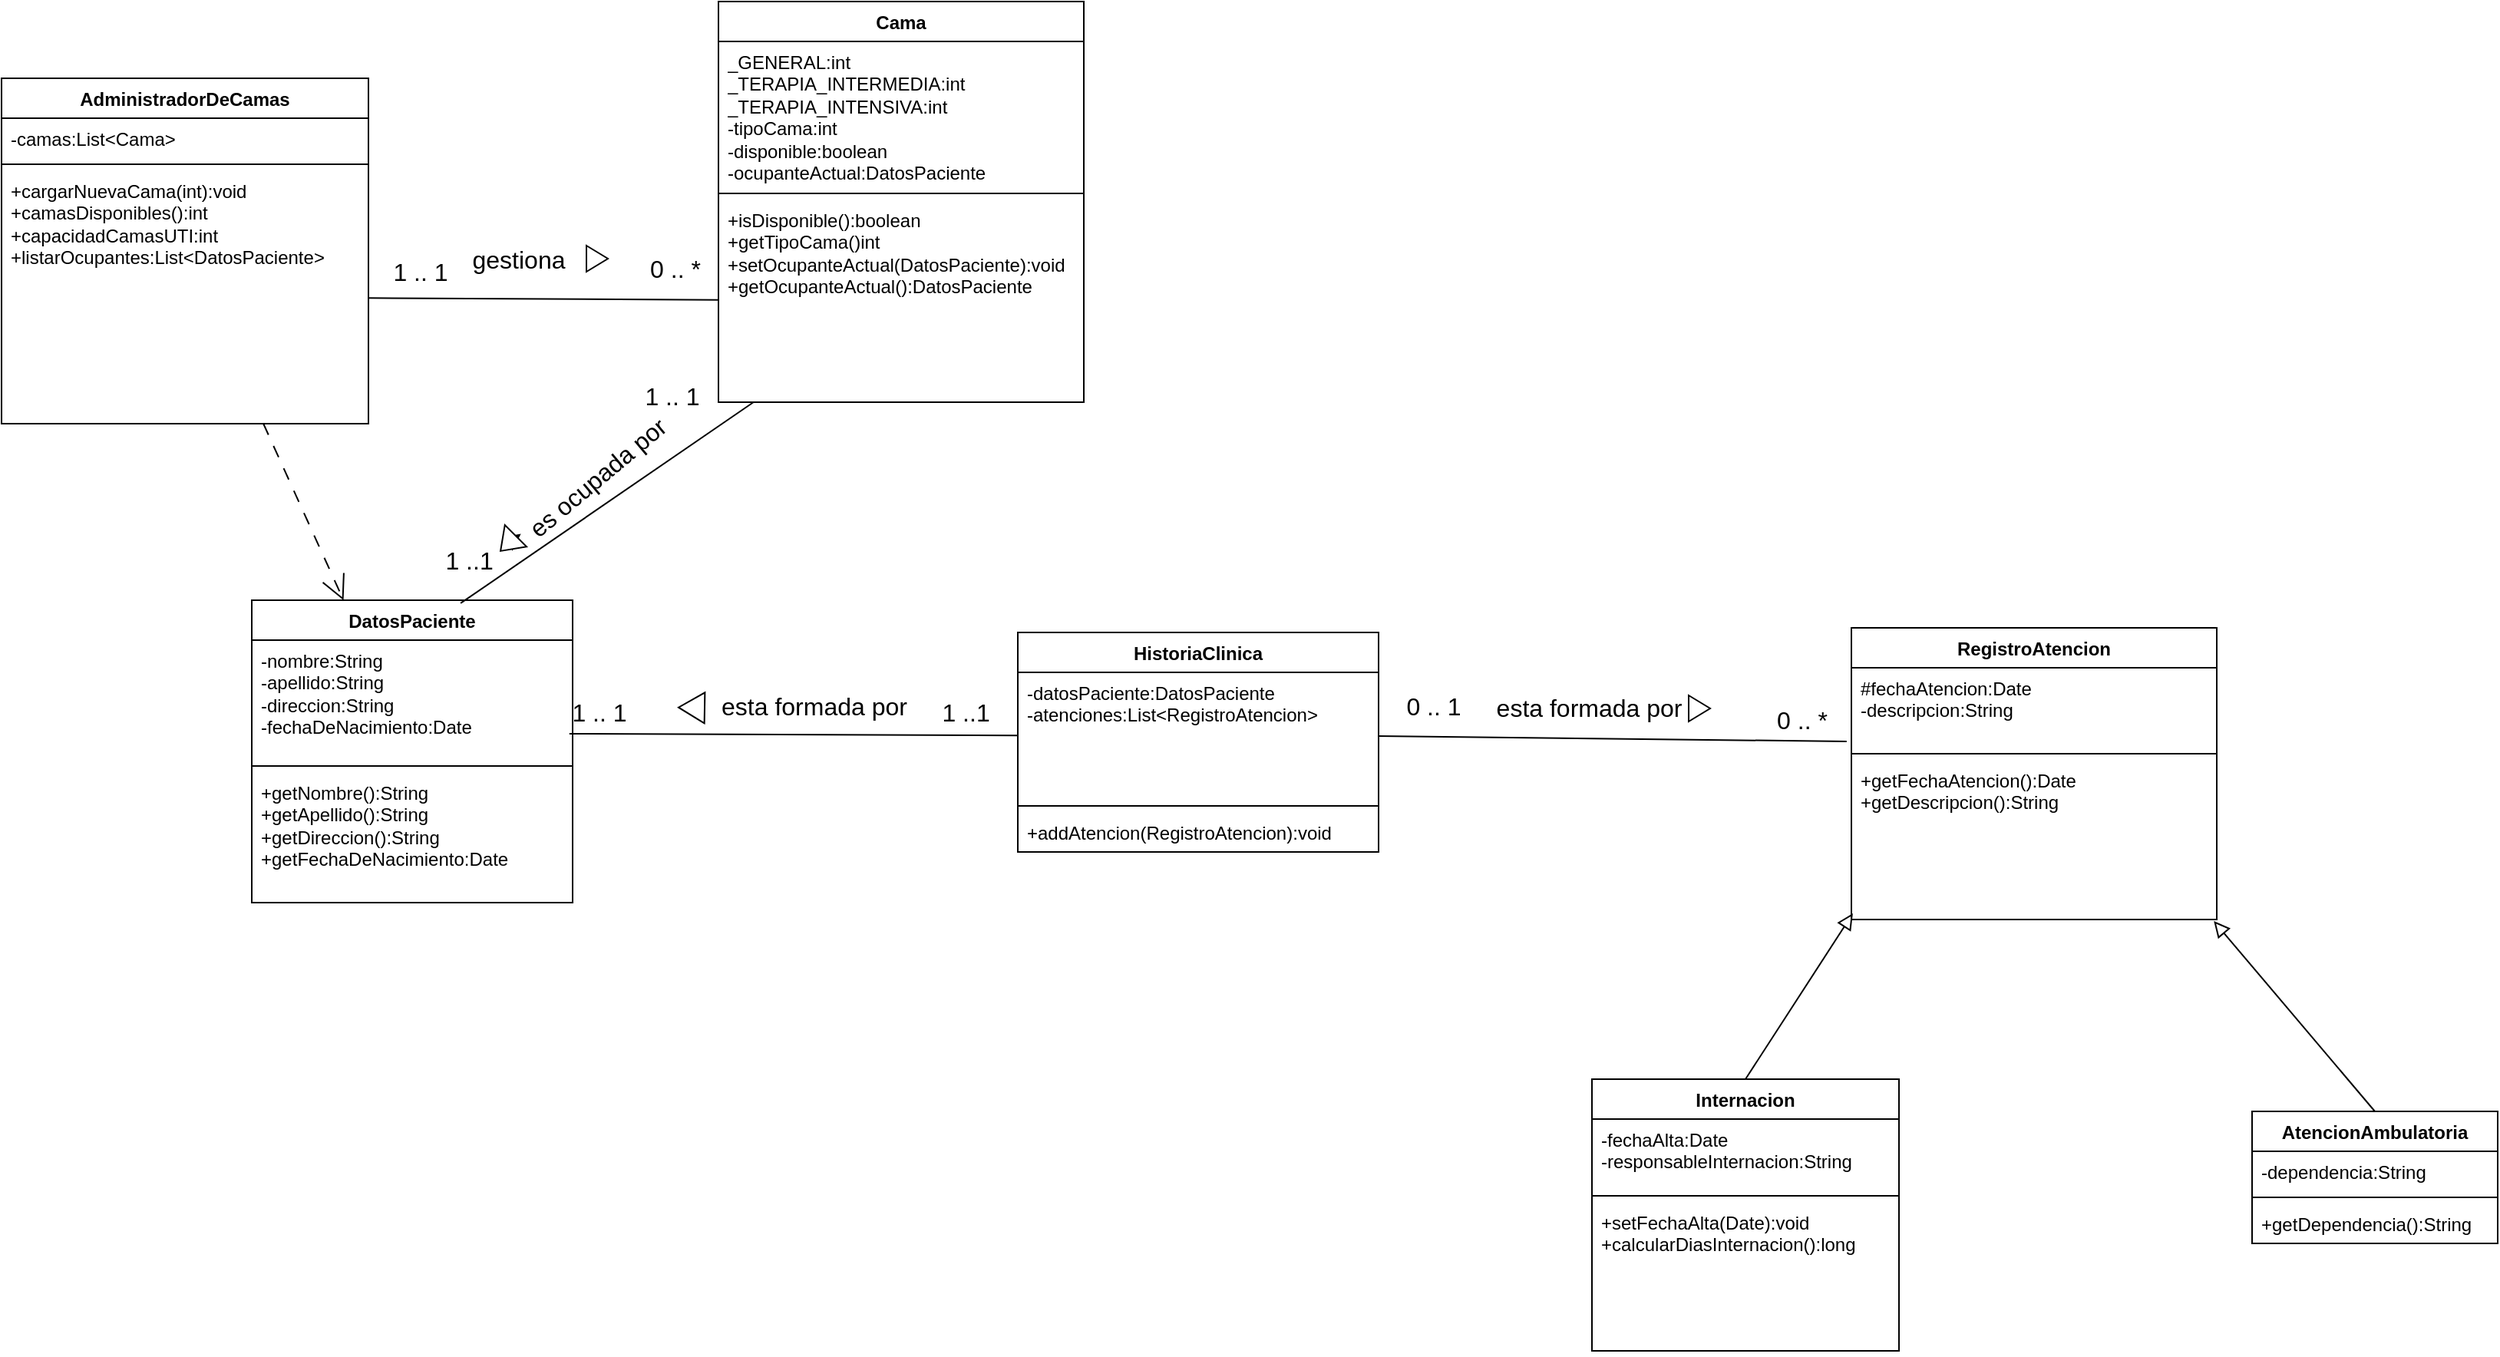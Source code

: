 <mxfile version="24.4.8" type="device">
  <diagram name="Página-1" id="kMlKF6I7tA-xaTyNYO3T">
    <mxGraphModel dx="2309" dy="1741" grid="0" gridSize="10" guides="1" tooltips="1" connect="1" arrows="1" fold="1" page="0" pageScale="1" pageWidth="827" pageHeight="1169" math="0" shadow="0">
      <root>
        <mxCell id="0" />
        <mxCell id="1" parent="0" />
        <mxCell id="zbOgL6AvuCe0vDmPsuQd-7" value="RegistroAtencion" style="swimlane;fontStyle=1;align=center;verticalAlign=top;childLayout=stackLayout;horizontal=1;startSize=26;horizontalStack=0;resizeParent=1;resizeParentMax=0;resizeLast=0;collapsible=1;marginBottom=0;whiteSpace=wrap;html=1;" vertex="1" parent="1">
          <mxGeometry x="428" y="-217" width="238" height="190" as="geometry" />
        </mxCell>
        <mxCell id="zbOgL6AvuCe0vDmPsuQd-8" value="#fechaAtencion:Date&lt;div&gt;-descripcion:String&lt;/div&gt;" style="text;strokeColor=none;fillColor=none;align=left;verticalAlign=top;spacingLeft=4;spacingRight=4;overflow=hidden;rotatable=0;points=[[0,0.5],[1,0.5]];portConstraint=eastwest;whiteSpace=wrap;html=1;" vertex="1" parent="zbOgL6AvuCe0vDmPsuQd-7">
          <mxGeometry y="26" width="238" height="52" as="geometry" />
        </mxCell>
        <mxCell id="zbOgL6AvuCe0vDmPsuQd-9" value="" style="line;strokeWidth=1;fillColor=none;align=left;verticalAlign=middle;spacingTop=-1;spacingLeft=3;spacingRight=3;rotatable=0;labelPosition=right;points=[];portConstraint=eastwest;strokeColor=inherit;" vertex="1" parent="zbOgL6AvuCe0vDmPsuQd-7">
          <mxGeometry y="78" width="238" height="8" as="geometry" />
        </mxCell>
        <mxCell id="zbOgL6AvuCe0vDmPsuQd-10" value="+getFechaAtencion():Date&lt;div&gt;+getDescripcion():String&lt;/div&gt;&lt;div&gt;&lt;br&gt;&lt;/div&gt;" style="text;strokeColor=none;fillColor=none;align=left;verticalAlign=top;spacingLeft=4;spacingRight=4;overflow=hidden;rotatable=0;points=[[0,0.5],[1,0.5]];portConstraint=eastwest;whiteSpace=wrap;html=1;" vertex="1" parent="zbOgL6AvuCe0vDmPsuQd-7">
          <mxGeometry y="86" width="238" height="104" as="geometry" />
        </mxCell>
        <mxCell id="zbOgL6AvuCe0vDmPsuQd-11" value="AtencionAmbulatoria" style="swimlane;fontStyle=1;align=center;verticalAlign=top;childLayout=stackLayout;horizontal=1;startSize=26;horizontalStack=0;resizeParent=1;resizeParentMax=0;resizeLast=0;collapsible=1;marginBottom=0;whiteSpace=wrap;html=1;" vertex="1" parent="1">
          <mxGeometry x="689" y="98" width="160" height="86" as="geometry" />
        </mxCell>
        <mxCell id="zbOgL6AvuCe0vDmPsuQd-12" value="-dependencia:String" style="text;strokeColor=none;fillColor=none;align=left;verticalAlign=top;spacingLeft=4;spacingRight=4;overflow=hidden;rotatable=0;points=[[0,0.5],[1,0.5]];portConstraint=eastwest;whiteSpace=wrap;html=1;" vertex="1" parent="zbOgL6AvuCe0vDmPsuQd-11">
          <mxGeometry y="26" width="160" height="26" as="geometry" />
        </mxCell>
        <mxCell id="zbOgL6AvuCe0vDmPsuQd-13" value="" style="line;strokeWidth=1;fillColor=none;align=left;verticalAlign=middle;spacingTop=-1;spacingLeft=3;spacingRight=3;rotatable=0;labelPosition=right;points=[];portConstraint=eastwest;strokeColor=inherit;" vertex="1" parent="zbOgL6AvuCe0vDmPsuQd-11">
          <mxGeometry y="52" width="160" height="8" as="geometry" />
        </mxCell>
        <mxCell id="zbOgL6AvuCe0vDmPsuQd-14" value="+getDependencia():String&lt;div&gt;&lt;br&gt;&lt;/div&gt;" style="text;strokeColor=none;fillColor=none;align=left;verticalAlign=top;spacingLeft=4;spacingRight=4;overflow=hidden;rotatable=0;points=[[0,0.5],[1,0.5]];portConstraint=eastwest;whiteSpace=wrap;html=1;" vertex="1" parent="zbOgL6AvuCe0vDmPsuQd-11">
          <mxGeometry y="60" width="160" height="26" as="geometry" />
        </mxCell>
        <mxCell id="zbOgL6AvuCe0vDmPsuQd-15" value="Internacion" style="swimlane;fontStyle=1;align=center;verticalAlign=top;childLayout=stackLayout;horizontal=1;startSize=26;horizontalStack=0;resizeParent=1;resizeParentMax=0;resizeLast=0;collapsible=1;marginBottom=0;whiteSpace=wrap;html=1;" vertex="1" parent="1">
          <mxGeometry x="259" y="77" width="200" height="177" as="geometry" />
        </mxCell>
        <mxCell id="zbOgL6AvuCe0vDmPsuQd-16" value="-fechaAlta:Date&lt;div&gt;-responsableInternacion:String&lt;/div&gt;" style="text;strokeColor=none;fillColor=none;align=left;verticalAlign=top;spacingLeft=4;spacingRight=4;overflow=hidden;rotatable=0;points=[[0,0.5],[1,0.5]];portConstraint=eastwest;whiteSpace=wrap;html=1;" vertex="1" parent="zbOgL6AvuCe0vDmPsuQd-15">
          <mxGeometry y="26" width="200" height="46" as="geometry" />
        </mxCell>
        <mxCell id="zbOgL6AvuCe0vDmPsuQd-17" value="" style="line;strokeWidth=1;fillColor=none;align=left;verticalAlign=middle;spacingTop=-1;spacingLeft=3;spacingRight=3;rotatable=0;labelPosition=right;points=[];portConstraint=eastwest;strokeColor=inherit;" vertex="1" parent="zbOgL6AvuCe0vDmPsuQd-15">
          <mxGeometry y="72" width="200" height="8" as="geometry" />
        </mxCell>
        <mxCell id="zbOgL6AvuCe0vDmPsuQd-18" value="+setFechaAlta(Date):void&lt;div&gt;+calcularDiasInternacion():long&lt;/div&gt;&lt;div&gt;&lt;br&gt;&lt;/div&gt;" style="text;strokeColor=none;fillColor=none;align=left;verticalAlign=top;spacingLeft=4;spacingRight=4;overflow=hidden;rotatable=0;points=[[0,0.5],[1,0.5]];portConstraint=eastwest;whiteSpace=wrap;html=1;" vertex="1" parent="zbOgL6AvuCe0vDmPsuQd-15">
          <mxGeometry y="80" width="200" height="97" as="geometry" />
        </mxCell>
        <mxCell id="zbOgL6AvuCe0vDmPsuQd-19" value="DatosPaciente" style="swimlane;fontStyle=1;align=center;verticalAlign=top;childLayout=stackLayout;horizontal=1;startSize=26;horizontalStack=0;resizeParent=1;resizeParentMax=0;resizeLast=0;collapsible=1;marginBottom=0;whiteSpace=wrap;html=1;" vertex="1" parent="1">
          <mxGeometry x="-614" y="-235" width="209" height="197" as="geometry" />
        </mxCell>
        <mxCell id="zbOgL6AvuCe0vDmPsuQd-20" value="-nombre:String&lt;div&gt;-apellido:String&lt;/div&gt;&lt;div&gt;-direccion:String&lt;/div&gt;&lt;div&gt;-fechaDeNacimiento:Date&lt;/div&gt;" style="text;strokeColor=none;fillColor=none;align=left;verticalAlign=top;spacingLeft=4;spacingRight=4;overflow=hidden;rotatable=0;points=[[0,0.5],[1,0.5]];portConstraint=eastwest;whiteSpace=wrap;html=1;" vertex="1" parent="zbOgL6AvuCe0vDmPsuQd-19">
          <mxGeometry y="26" width="209" height="78" as="geometry" />
        </mxCell>
        <mxCell id="zbOgL6AvuCe0vDmPsuQd-21" value="" style="line;strokeWidth=1;fillColor=none;align=left;verticalAlign=middle;spacingTop=-1;spacingLeft=3;spacingRight=3;rotatable=0;labelPosition=right;points=[];portConstraint=eastwest;strokeColor=inherit;" vertex="1" parent="zbOgL6AvuCe0vDmPsuQd-19">
          <mxGeometry y="104" width="209" height="8" as="geometry" />
        </mxCell>
        <mxCell id="zbOgL6AvuCe0vDmPsuQd-22" value="+getNombre():String&lt;div&gt;+getApellido():String&lt;/div&gt;&lt;div&gt;+getDireccion():String&lt;/div&gt;&lt;div&gt;+getFechaDeNacimiento:Date&lt;/div&gt;" style="text;strokeColor=none;fillColor=none;align=left;verticalAlign=top;spacingLeft=4;spacingRight=4;overflow=hidden;rotatable=0;points=[[0,0.5],[1,0.5]];portConstraint=eastwest;whiteSpace=wrap;html=1;" vertex="1" parent="zbOgL6AvuCe0vDmPsuQd-19">
          <mxGeometry y="112" width="209" height="85" as="geometry" />
        </mxCell>
        <mxCell id="zbOgL6AvuCe0vDmPsuQd-23" value="HistoriaClinica" style="swimlane;fontStyle=1;align=center;verticalAlign=top;childLayout=stackLayout;horizontal=1;startSize=26;horizontalStack=0;resizeParent=1;resizeParentMax=0;resizeLast=0;collapsible=1;marginBottom=0;whiteSpace=wrap;html=1;" vertex="1" parent="1">
          <mxGeometry x="-115" y="-214" width="235" height="143" as="geometry" />
        </mxCell>
        <mxCell id="zbOgL6AvuCe0vDmPsuQd-24" value="-datosPaciente:DatosPaciente&lt;div&gt;-atenciones:List&amp;lt;RegistroAtencion&amp;gt;&lt;/div&gt;" style="text;strokeColor=none;fillColor=none;align=left;verticalAlign=top;spacingLeft=4;spacingRight=4;overflow=hidden;rotatable=0;points=[[0,0.5],[1,0.5]];portConstraint=eastwest;whiteSpace=wrap;html=1;" vertex="1" parent="zbOgL6AvuCe0vDmPsuQd-23">
          <mxGeometry y="26" width="235" height="83" as="geometry" />
        </mxCell>
        <mxCell id="zbOgL6AvuCe0vDmPsuQd-25" value="" style="line;strokeWidth=1;fillColor=none;align=left;verticalAlign=middle;spacingTop=-1;spacingLeft=3;spacingRight=3;rotatable=0;labelPosition=right;points=[];portConstraint=eastwest;strokeColor=inherit;" vertex="1" parent="zbOgL6AvuCe0vDmPsuQd-23">
          <mxGeometry y="109" width="235" height="8" as="geometry" />
        </mxCell>
        <mxCell id="zbOgL6AvuCe0vDmPsuQd-26" value="+addAtencion(RegistroAtencion):void" style="text;strokeColor=none;fillColor=none;align=left;verticalAlign=top;spacingLeft=4;spacingRight=4;overflow=hidden;rotatable=0;points=[[0,0.5],[1,0.5]];portConstraint=eastwest;whiteSpace=wrap;html=1;" vertex="1" parent="zbOgL6AvuCe0vDmPsuQd-23">
          <mxGeometry y="117" width="235" height="26" as="geometry" />
        </mxCell>
        <mxCell id="zbOgL6AvuCe0vDmPsuQd-27" value="Cama" style="swimlane;fontStyle=1;align=center;verticalAlign=top;childLayout=stackLayout;horizontal=1;startSize=26;horizontalStack=0;resizeParent=1;resizeParentMax=0;resizeLast=0;collapsible=1;marginBottom=0;whiteSpace=wrap;html=1;" vertex="1" parent="1">
          <mxGeometry x="-310" y="-625" width="238" height="261" as="geometry" />
        </mxCell>
        <mxCell id="zbOgL6AvuCe0vDmPsuQd-28" value="_GENERAL:int&lt;div&gt;_TERAPIA_INTERMEDIA:int&lt;/div&gt;&lt;div&gt;_TERAPIA_INTENSIVA:int&lt;/div&gt;&lt;div&gt;-tipoCama:int&lt;/div&gt;&lt;div&gt;-disponible:boolean&lt;/div&gt;&lt;div&gt;-ocupanteActual:DatosPaciente&lt;/div&gt;" style="text;strokeColor=none;fillColor=none;align=left;verticalAlign=top;spacingLeft=4;spacingRight=4;overflow=hidden;rotatable=0;points=[[0,0.5],[1,0.5]];portConstraint=eastwest;whiteSpace=wrap;html=1;" vertex="1" parent="zbOgL6AvuCe0vDmPsuQd-27">
          <mxGeometry y="26" width="238" height="95" as="geometry" />
        </mxCell>
        <mxCell id="zbOgL6AvuCe0vDmPsuQd-29" value="" style="line;strokeWidth=1;fillColor=none;align=left;verticalAlign=middle;spacingTop=-1;spacingLeft=3;spacingRight=3;rotatable=0;labelPosition=right;points=[];portConstraint=eastwest;strokeColor=inherit;" vertex="1" parent="zbOgL6AvuCe0vDmPsuQd-27">
          <mxGeometry y="121" width="238" height="8" as="geometry" />
        </mxCell>
        <mxCell id="zbOgL6AvuCe0vDmPsuQd-30" value="+isDisponible():boolean&lt;div&gt;+getTipoCama()int&lt;/div&gt;&lt;div&gt;+setOcupanteActual(DatosPaciente):void&lt;/div&gt;&lt;div&gt;+getOcupanteActual():DatosPaciente&lt;/div&gt;" style="text;strokeColor=none;fillColor=none;align=left;verticalAlign=top;spacingLeft=4;spacingRight=4;overflow=hidden;rotatable=0;points=[[0,0.5],[1,0.5]];portConstraint=eastwest;whiteSpace=wrap;html=1;" vertex="1" parent="zbOgL6AvuCe0vDmPsuQd-27">
          <mxGeometry y="129" width="238" height="132" as="geometry" />
        </mxCell>
        <mxCell id="zbOgL6AvuCe0vDmPsuQd-41" style="edgeStyle=none;curved=1;rounded=0;orthogonalLoop=1;jettySize=auto;html=1;fontSize=12;startSize=8;endSize=14;dashed=1;dashPattern=8 8;endArrow=open;endFill=0;" edge="1" parent="1" source="zbOgL6AvuCe0vDmPsuQd-31" target="zbOgL6AvuCe0vDmPsuQd-19">
          <mxGeometry relative="1" as="geometry" />
        </mxCell>
        <mxCell id="zbOgL6AvuCe0vDmPsuQd-31" value="AdministradorDeCamas" style="swimlane;fontStyle=1;align=center;verticalAlign=top;childLayout=stackLayout;horizontal=1;startSize=26;horizontalStack=0;resizeParent=1;resizeParentMax=0;resizeLast=0;collapsible=1;marginBottom=0;whiteSpace=wrap;html=1;" vertex="1" parent="1">
          <mxGeometry x="-777" y="-575" width="239" height="225" as="geometry" />
        </mxCell>
        <mxCell id="zbOgL6AvuCe0vDmPsuQd-32" value="-camas:List&amp;lt;Cama&amp;gt;" style="text;strokeColor=none;fillColor=none;align=left;verticalAlign=top;spacingLeft=4;spacingRight=4;overflow=hidden;rotatable=0;points=[[0,0.5],[1,0.5]];portConstraint=eastwest;whiteSpace=wrap;html=1;" vertex="1" parent="zbOgL6AvuCe0vDmPsuQd-31">
          <mxGeometry y="26" width="239" height="26" as="geometry" />
        </mxCell>
        <mxCell id="zbOgL6AvuCe0vDmPsuQd-33" value="" style="line;strokeWidth=1;fillColor=none;align=left;verticalAlign=middle;spacingTop=-1;spacingLeft=3;spacingRight=3;rotatable=0;labelPosition=right;points=[];portConstraint=eastwest;strokeColor=inherit;" vertex="1" parent="zbOgL6AvuCe0vDmPsuQd-31">
          <mxGeometry y="52" width="239" height="8" as="geometry" />
        </mxCell>
        <mxCell id="zbOgL6AvuCe0vDmPsuQd-34" value="&lt;div&gt;+cargarNuevaCama(int):void&lt;/div&gt;&lt;div&gt;+camasDisponibles():int&lt;/div&gt;&lt;div&gt;+capacidadCamasUTI:int&lt;/div&gt;&lt;div&gt;+listarOcupantes:List&amp;lt;DatosPaciente&amp;gt;&lt;/div&gt;" style="text;strokeColor=none;fillColor=none;align=left;verticalAlign=top;spacingLeft=4;spacingRight=4;overflow=hidden;rotatable=0;points=[[0,0.5],[1,0.5]];portConstraint=eastwest;whiteSpace=wrap;html=1;" vertex="1" parent="zbOgL6AvuCe0vDmPsuQd-31">
          <mxGeometry y="60" width="239" height="165" as="geometry" />
        </mxCell>
        <mxCell id="zbOgL6AvuCe0vDmPsuQd-35" style="edgeStyle=none;curved=1;rounded=0;orthogonalLoop=1;jettySize=auto;html=1;exitX=0.5;exitY=0;exitDx=0;exitDy=0;entryX=0.004;entryY=0.962;entryDx=0;entryDy=0;entryPerimeter=0;fontSize=12;startSize=8;endSize=8;endArrow=block;endFill=0;" edge="1" parent="1" source="zbOgL6AvuCe0vDmPsuQd-15" target="zbOgL6AvuCe0vDmPsuQd-10">
          <mxGeometry relative="1" as="geometry" />
        </mxCell>
        <mxCell id="zbOgL6AvuCe0vDmPsuQd-36" style="edgeStyle=none;curved=1;rounded=0;orthogonalLoop=1;jettySize=auto;html=1;exitX=0.5;exitY=0;exitDx=0;exitDy=0;entryX=0.992;entryY=1.01;entryDx=0;entryDy=0;entryPerimeter=0;fontSize=12;startSize=8;endSize=8;endArrow=block;endFill=0;" edge="1" parent="1" source="zbOgL6AvuCe0vDmPsuQd-11" target="zbOgL6AvuCe0vDmPsuQd-10">
          <mxGeometry relative="1" as="geometry" />
        </mxCell>
        <mxCell id="zbOgL6AvuCe0vDmPsuQd-37" style="edgeStyle=none;curved=1;rounded=0;orthogonalLoop=1;jettySize=auto;html=1;exitX=1;exitY=0.5;exitDx=0;exitDy=0;fontSize=12;startSize=8;endSize=8;endArrow=none;endFill=0;entryX=-0.013;entryY=0.923;entryDx=0;entryDy=0;entryPerimeter=0;" edge="1" parent="1" source="zbOgL6AvuCe0vDmPsuQd-24" target="zbOgL6AvuCe0vDmPsuQd-8">
          <mxGeometry relative="1" as="geometry">
            <mxPoint x="281" y="-145" as="targetPoint" />
          </mxGeometry>
        </mxCell>
        <mxCell id="zbOgL6AvuCe0vDmPsuQd-38" style="edgeStyle=none;curved=1;rounded=0;orthogonalLoop=1;jettySize=auto;html=1;entryX=0.99;entryY=0.782;entryDx=0;entryDy=0;entryPerimeter=0;fontSize=12;startSize=8;endSize=8;endArrow=none;endFill=0;" edge="1" parent="1" source="zbOgL6AvuCe0vDmPsuQd-24" target="zbOgL6AvuCe0vDmPsuQd-20">
          <mxGeometry relative="1" as="geometry" />
        </mxCell>
        <mxCell id="zbOgL6AvuCe0vDmPsuQd-39" style="edgeStyle=none;curved=1;rounded=0;orthogonalLoop=1;jettySize=auto;html=1;fontSize=12;startSize=8;endSize=8;endArrow=none;endFill=0;" edge="1" parent="1" source="zbOgL6AvuCe0vDmPsuQd-34" target="zbOgL6AvuCe0vDmPsuQd-30">
          <mxGeometry relative="1" as="geometry" />
        </mxCell>
        <mxCell id="zbOgL6AvuCe0vDmPsuQd-40" style="edgeStyle=none;curved=1;rounded=0;orthogonalLoop=1;jettySize=auto;html=1;entryX=0.651;entryY=0.01;entryDx=0;entryDy=0;entryPerimeter=0;fontSize=12;startSize=8;endSize=8;endArrow=none;endFill=0;" edge="1" parent="1" source="zbOgL6AvuCe0vDmPsuQd-30" target="zbOgL6AvuCe0vDmPsuQd-19">
          <mxGeometry relative="1" as="geometry" />
        </mxCell>
        <mxCell id="zbOgL6AvuCe0vDmPsuQd-42" value="" style="triangle;whiteSpace=wrap;html=1;" vertex="1" parent="1">
          <mxGeometry x="-396" y="-466" width="14" height="17" as="geometry" />
        </mxCell>
        <mxCell id="zbOgL6AvuCe0vDmPsuQd-46" value="1 .. 1" style="text;html=1;align=center;verticalAlign=middle;whiteSpace=wrap;rounded=0;fontSize=16;" vertex="1" parent="1">
          <mxGeometry x="-409" y="-177" width="43" height="30" as="geometry" />
        </mxCell>
        <mxCell id="zbOgL6AvuCe0vDmPsuQd-47" value="1 ..1&amp;nbsp;" style="text;html=1;align=center;verticalAlign=middle;whiteSpace=wrap;rounded=0;fontSize=16;" vertex="1" parent="1">
          <mxGeometry x="-171" y="-177" width="49" height="30" as="geometry" />
        </mxCell>
        <mxCell id="zbOgL6AvuCe0vDmPsuQd-48" value="1 ..1&amp;nbsp;" style="text;html=1;align=center;verticalAlign=middle;whiteSpace=wrap;rounded=0;fontSize=16;" vertex="1" parent="1">
          <mxGeometry x="-500" y="-276" width="60" height="30" as="geometry" />
        </mxCell>
        <mxCell id="zbOgL6AvuCe0vDmPsuQd-49" value="1 .. 1" style="text;html=1;align=center;verticalAlign=middle;whiteSpace=wrap;rounded=0;fontSize=16;" vertex="1" parent="1">
          <mxGeometry x="-370" y="-383" width="60" height="30" as="geometry" />
        </mxCell>
        <mxCell id="zbOgL6AvuCe0vDmPsuQd-50" value="0 .. *" style="text;html=1;align=center;verticalAlign=middle;whiteSpace=wrap;rounded=0;fontSize=16;" vertex="1" parent="1">
          <mxGeometry x="-368" y="-466" width="60" height="30" as="geometry" />
        </mxCell>
        <mxCell id="zbOgL6AvuCe0vDmPsuQd-51" value="1 .. 1" style="text;html=1;align=center;verticalAlign=middle;whiteSpace=wrap;rounded=0;fontSize=16;" vertex="1" parent="1">
          <mxGeometry x="-534" y="-464" width="60" height="30" as="geometry" />
        </mxCell>
        <mxCell id="zbOgL6AvuCe0vDmPsuQd-52" value="0 .. *" style="text;html=1;align=center;verticalAlign=middle;whiteSpace=wrap;rounded=0;fontSize=16;" vertex="1" parent="1">
          <mxGeometry x="366" y="-172" width="60" height="30" as="geometry" />
        </mxCell>
        <mxCell id="zbOgL6AvuCe0vDmPsuQd-53" value="0 .. 1" style="text;html=1;align=center;verticalAlign=middle;whiteSpace=wrap;rounded=0;fontSize=16;" vertex="1" parent="1">
          <mxGeometry x="126" y="-181" width="60" height="30" as="geometry" />
        </mxCell>
        <mxCell id="zbOgL6AvuCe0vDmPsuQd-55" value="gestiona" style="text;html=1;align=center;verticalAlign=middle;whiteSpace=wrap;rounded=0;fontSize=16;" vertex="1" parent="1">
          <mxGeometry x="-470" y="-472.5" width="60" height="30" as="geometry" />
        </mxCell>
        <mxCell id="zbOgL6AvuCe0vDmPsuQd-63" value="" style="edgeStyle=none;curved=1;rounded=0;orthogonalLoop=1;jettySize=auto;html=1;fontSize=12;startSize=8;endSize=8;" edge="1" parent="1" source="zbOgL6AvuCe0vDmPsuQd-57" target="zbOgL6AvuCe0vDmPsuQd-61">
          <mxGeometry relative="1" as="geometry" />
        </mxCell>
        <mxCell id="zbOgL6AvuCe0vDmPsuQd-57" value="" style="triangle;whiteSpace=wrap;html=1;rotation=135;" vertex="1" parent="1">
          <mxGeometry x="-454" y="-282" width="14" height="20" as="geometry" />
        </mxCell>
        <mxCell id="zbOgL6AvuCe0vDmPsuQd-61" value="es ocupada por" style="text;html=1;align=center;verticalAlign=middle;whiteSpace=wrap;rounded=0;fontSize=16;rotation=-40;" vertex="1" parent="1">
          <mxGeometry x="-451" y="-330" width="124" height="29" as="geometry" />
        </mxCell>
        <mxCell id="zbOgL6AvuCe0vDmPsuQd-64" value="esta formada por" style="text;html=1;align=center;verticalAlign=middle;whiteSpace=wrap;rounded=0;fontSize=16;" vertex="1" parent="1">
          <mxGeometry x="-317" y="-175" width="139" height="18" as="geometry" />
        </mxCell>
        <mxCell id="zbOgL6AvuCe0vDmPsuQd-67" value="" style="triangle;whiteSpace=wrap;html=1;rotation=-179;" vertex="1" parent="1">
          <mxGeometry x="-336" y="-175" width="17" height="20" as="geometry" />
        </mxCell>
        <mxCell id="zbOgL6AvuCe0vDmPsuQd-68" value="esta formada por&amp;nbsp;" style="text;html=1;align=center;verticalAlign=middle;whiteSpace=wrap;rounded=0;fontSize=16;" vertex="1" parent="1">
          <mxGeometry x="189" y="-174" width="141" height="18" as="geometry" />
        </mxCell>
        <mxCell id="zbOgL6AvuCe0vDmPsuQd-70" value="" style="triangle;whiteSpace=wrap;html=1;" vertex="1" parent="1">
          <mxGeometry x="322" y="-173" width="14" height="17" as="geometry" />
        </mxCell>
      </root>
    </mxGraphModel>
  </diagram>
</mxfile>
